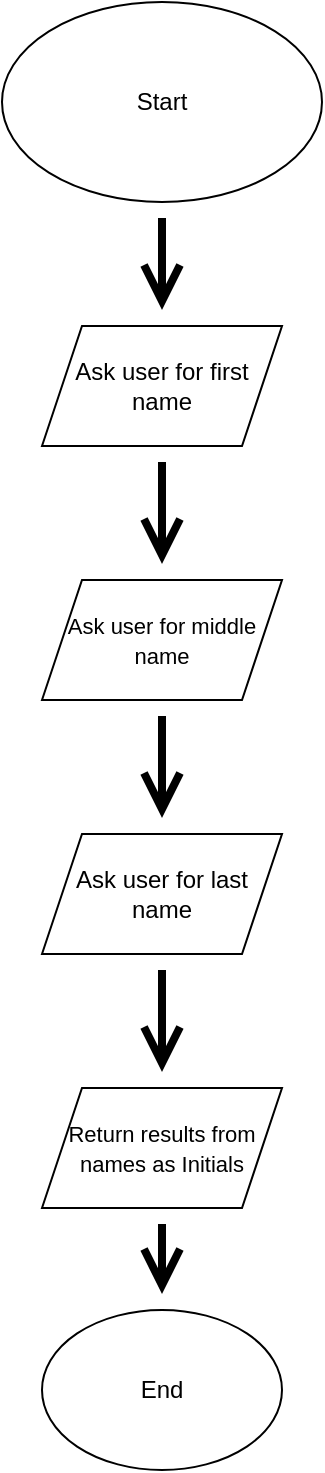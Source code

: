 <mxfile version="20.2.2" type="github"><diagram id="q10ouSywP9iMxx1VqYhX" name="Page-1"><mxGraphModel dx="704" dy="1487" grid="0" gridSize="10" guides="1" tooltips="1" connect="1" arrows="1" fold="1" page="0" pageScale="1" pageWidth="850" pageHeight="1100" math="0" shadow="0"><root><mxCell id="0"/><mxCell id="1" parent="0"/><mxCell id="tsBQ4xapM6eb6YEMSmS6-11" value="" style="edgeStyle=none;curved=1;rounded=0;orthogonalLoop=1;jettySize=auto;html=1;fontSize=11;endArrow=open;startSize=14;endSize=14;sourcePerimeterSpacing=8;targetPerimeterSpacing=8;strokeWidth=4;" edge="1" parent="1" source="tsBQ4xapM6eb6YEMSmS6-1" target="tsBQ4xapM6eb6YEMSmS6-2"><mxGeometry relative="1" as="geometry"/></mxCell><mxCell id="tsBQ4xapM6eb6YEMSmS6-1" value="Start" style="ellipse;whiteSpace=wrap;html=1;hachureGap=4;" vertex="1" parent="1"><mxGeometry x="129" y="-577" width="160" height="100" as="geometry"/></mxCell><mxCell id="tsBQ4xapM6eb6YEMSmS6-10" value="" style="edgeStyle=none;curved=1;rounded=0;orthogonalLoop=1;jettySize=auto;html=1;fontSize=11;endArrow=open;startSize=14;endSize=14;sourcePerimeterSpacing=8;targetPerimeterSpacing=8;strokeWidth=4;" edge="1" parent="1" source="tsBQ4xapM6eb6YEMSmS6-2" target="tsBQ4xapM6eb6YEMSmS6-3"><mxGeometry relative="1" as="geometry"/></mxCell><mxCell id="tsBQ4xapM6eb6YEMSmS6-2" value="Ask user for first name" style="shape=parallelogram;perimeter=parallelogramPerimeter;whiteSpace=wrap;html=1;fixedSize=1;hachureGap=4;" vertex="1" parent="1"><mxGeometry x="149" y="-415" width="120" height="60" as="geometry"/></mxCell><mxCell id="tsBQ4xapM6eb6YEMSmS6-9" value="" style="edgeStyle=none;curved=1;rounded=0;orthogonalLoop=1;jettySize=auto;html=1;fontSize=11;endArrow=open;startSize=14;endSize=14;sourcePerimeterSpacing=8;targetPerimeterSpacing=8;strokeWidth=4;" edge="1" parent="1" source="tsBQ4xapM6eb6YEMSmS6-3" target="tsBQ4xapM6eb6YEMSmS6-4"><mxGeometry relative="1" as="geometry"/></mxCell><mxCell id="tsBQ4xapM6eb6YEMSmS6-3" value="&lt;font style=&quot;font-size: 11px;&quot;&gt;Ask user for middle name&lt;/font&gt;" style="shape=parallelogram;perimeter=parallelogramPerimeter;whiteSpace=wrap;html=1;fixedSize=1;hachureGap=4;" vertex="1" parent="1"><mxGeometry x="149" y="-288" width="120" height="60" as="geometry"/></mxCell><mxCell id="tsBQ4xapM6eb6YEMSmS6-8" value="" style="edgeStyle=none;curved=1;rounded=0;orthogonalLoop=1;jettySize=auto;html=1;fontSize=11;endArrow=open;startSize=14;endSize=14;sourcePerimeterSpacing=8;targetPerimeterSpacing=8;strokeWidth=4;" edge="1" parent="1" source="tsBQ4xapM6eb6YEMSmS6-4" target="tsBQ4xapM6eb6YEMSmS6-5"><mxGeometry relative="1" as="geometry"/></mxCell><mxCell id="tsBQ4xapM6eb6YEMSmS6-4" value="Ask user for last name" style="shape=parallelogram;perimeter=parallelogramPerimeter;whiteSpace=wrap;html=1;fixedSize=1;hachureGap=4;" vertex="1" parent="1"><mxGeometry x="149" y="-161" width="120" height="60" as="geometry"/></mxCell><mxCell id="tsBQ4xapM6eb6YEMSmS6-7" value="" style="edgeStyle=none;curved=1;rounded=0;orthogonalLoop=1;jettySize=auto;html=1;fontSize=11;endArrow=open;startSize=14;endSize=14;sourcePerimeterSpacing=8;targetPerimeterSpacing=8;strokeWidth=4;" edge="1" parent="1" source="tsBQ4xapM6eb6YEMSmS6-5" target="tsBQ4xapM6eb6YEMSmS6-6"><mxGeometry relative="1" as="geometry"/></mxCell><mxCell id="tsBQ4xapM6eb6YEMSmS6-5" value="&lt;font style=&quot;font-size: 11px;&quot;&gt;Return results from names as Initials&lt;/font&gt;" style="shape=parallelogram;perimeter=parallelogramPerimeter;whiteSpace=wrap;html=1;fixedSize=1;hachureGap=4;" vertex="1" parent="1"><mxGeometry x="149" y="-34" width="120" height="60" as="geometry"/></mxCell><mxCell id="tsBQ4xapM6eb6YEMSmS6-6" value="End" style="ellipse;whiteSpace=wrap;html=1;hachureGap=4;" vertex="1" parent="1"><mxGeometry x="149" y="77" width="120" height="80" as="geometry"/></mxCell></root></mxGraphModel></diagram></mxfile>